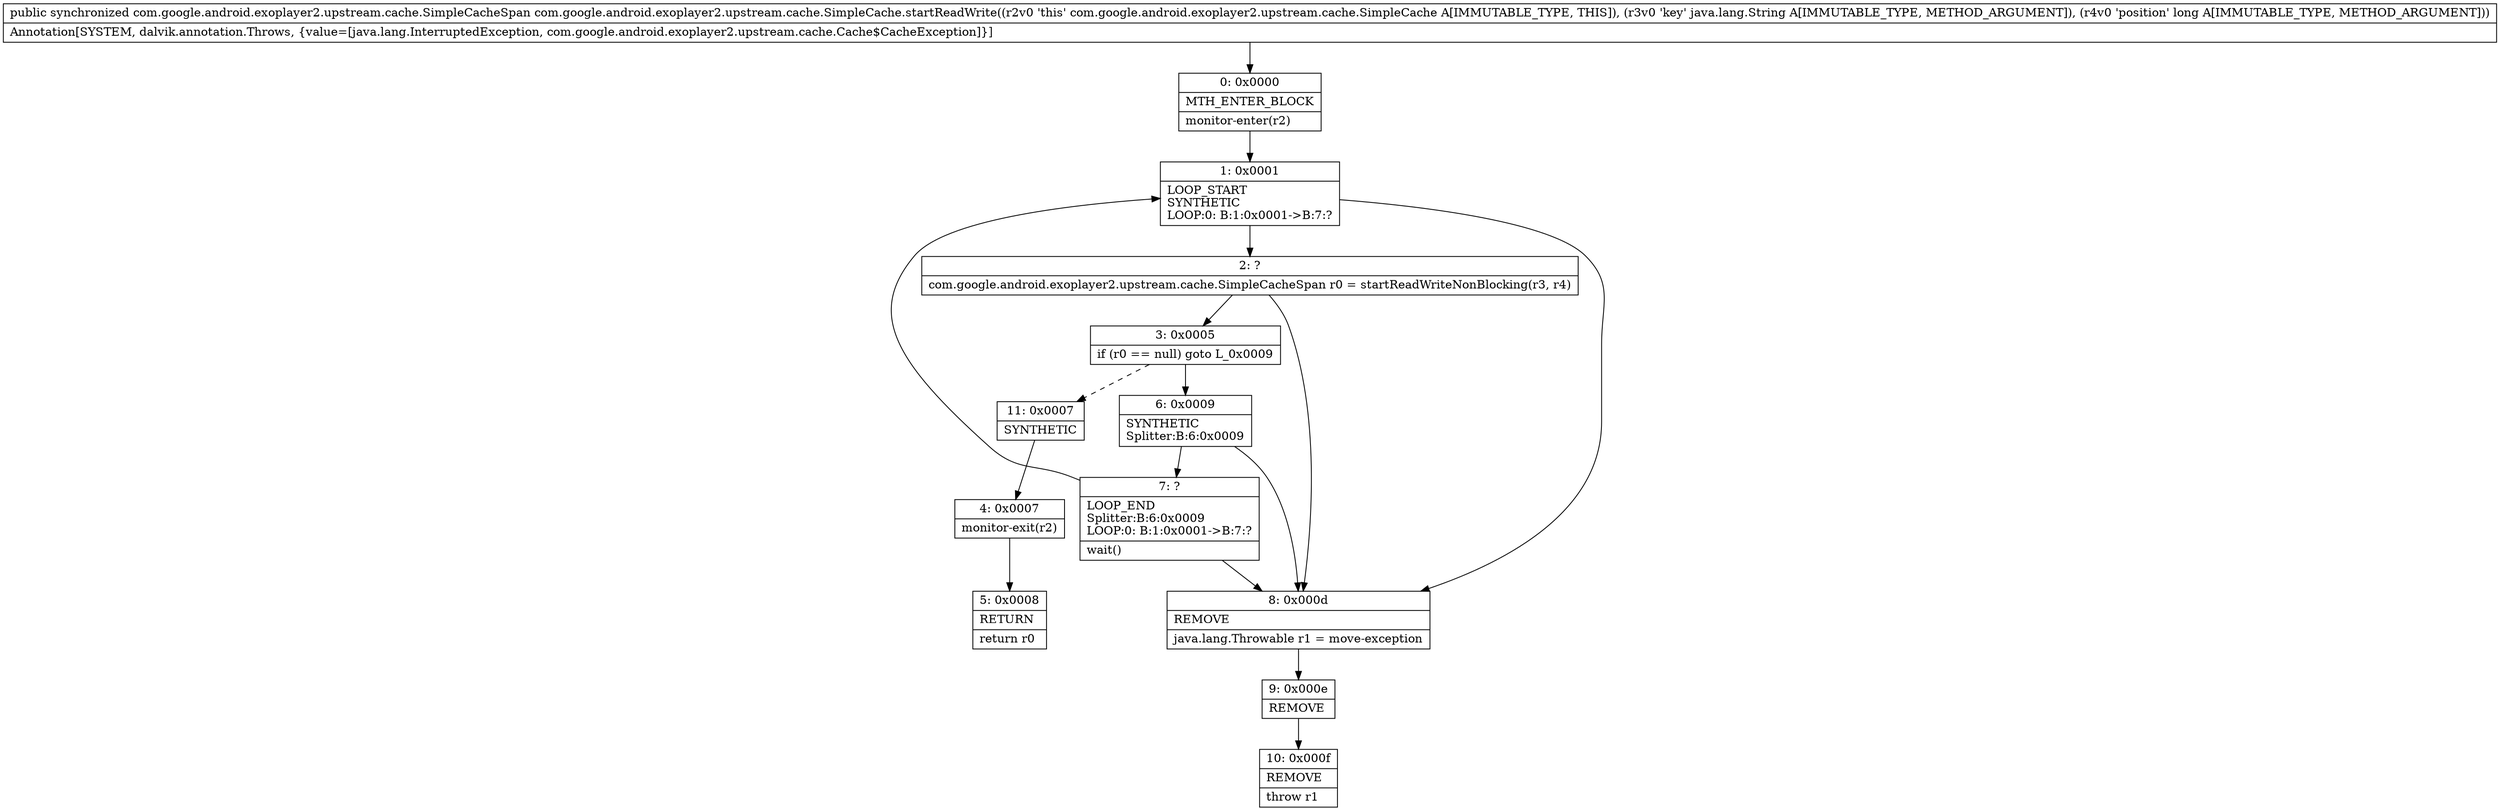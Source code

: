 digraph "CFG forcom.google.android.exoplayer2.upstream.cache.SimpleCache.startReadWrite(Ljava\/lang\/String;J)Lcom\/google\/android\/exoplayer2\/upstream\/cache\/SimpleCacheSpan;" {
Node_0 [shape=record,label="{0\:\ 0x0000|MTH_ENTER_BLOCK\l|monitor\-enter(r2)\l}"];
Node_1 [shape=record,label="{1\:\ 0x0001|LOOP_START\lSYNTHETIC\lLOOP:0: B:1:0x0001\-\>B:7:?\l}"];
Node_2 [shape=record,label="{2\:\ ?|com.google.android.exoplayer2.upstream.cache.SimpleCacheSpan r0 = startReadWriteNonBlocking(r3, r4)\l}"];
Node_3 [shape=record,label="{3\:\ 0x0005|if (r0 == null) goto L_0x0009\l}"];
Node_4 [shape=record,label="{4\:\ 0x0007|monitor\-exit(r2)\l}"];
Node_5 [shape=record,label="{5\:\ 0x0008|RETURN\l|return r0\l}"];
Node_6 [shape=record,label="{6\:\ 0x0009|SYNTHETIC\lSplitter:B:6:0x0009\l}"];
Node_7 [shape=record,label="{7\:\ ?|LOOP_END\lSplitter:B:6:0x0009\lLOOP:0: B:1:0x0001\-\>B:7:?\l|wait()\l}"];
Node_8 [shape=record,label="{8\:\ 0x000d|REMOVE\l|java.lang.Throwable r1 = move\-exception\l}"];
Node_9 [shape=record,label="{9\:\ 0x000e|REMOVE\l}"];
Node_10 [shape=record,label="{10\:\ 0x000f|REMOVE\l|throw r1\l}"];
Node_11 [shape=record,label="{11\:\ 0x0007|SYNTHETIC\l}"];
MethodNode[shape=record,label="{public synchronized com.google.android.exoplayer2.upstream.cache.SimpleCacheSpan com.google.android.exoplayer2.upstream.cache.SimpleCache.startReadWrite((r2v0 'this' com.google.android.exoplayer2.upstream.cache.SimpleCache A[IMMUTABLE_TYPE, THIS]), (r3v0 'key' java.lang.String A[IMMUTABLE_TYPE, METHOD_ARGUMENT]), (r4v0 'position' long A[IMMUTABLE_TYPE, METHOD_ARGUMENT]))  | Annotation[SYSTEM, dalvik.annotation.Throws, \{value=[java.lang.InterruptedException, com.google.android.exoplayer2.upstream.cache.Cache$CacheException]\}]\l}"];
MethodNode -> Node_0;
Node_0 -> Node_1;
Node_1 -> Node_2;
Node_1 -> Node_8;
Node_2 -> Node_8;
Node_2 -> Node_3;
Node_3 -> Node_6;
Node_3 -> Node_11[style=dashed];
Node_4 -> Node_5;
Node_6 -> Node_7;
Node_6 -> Node_8;
Node_7 -> Node_8;
Node_7 -> Node_1;
Node_8 -> Node_9;
Node_9 -> Node_10;
Node_11 -> Node_4;
}

